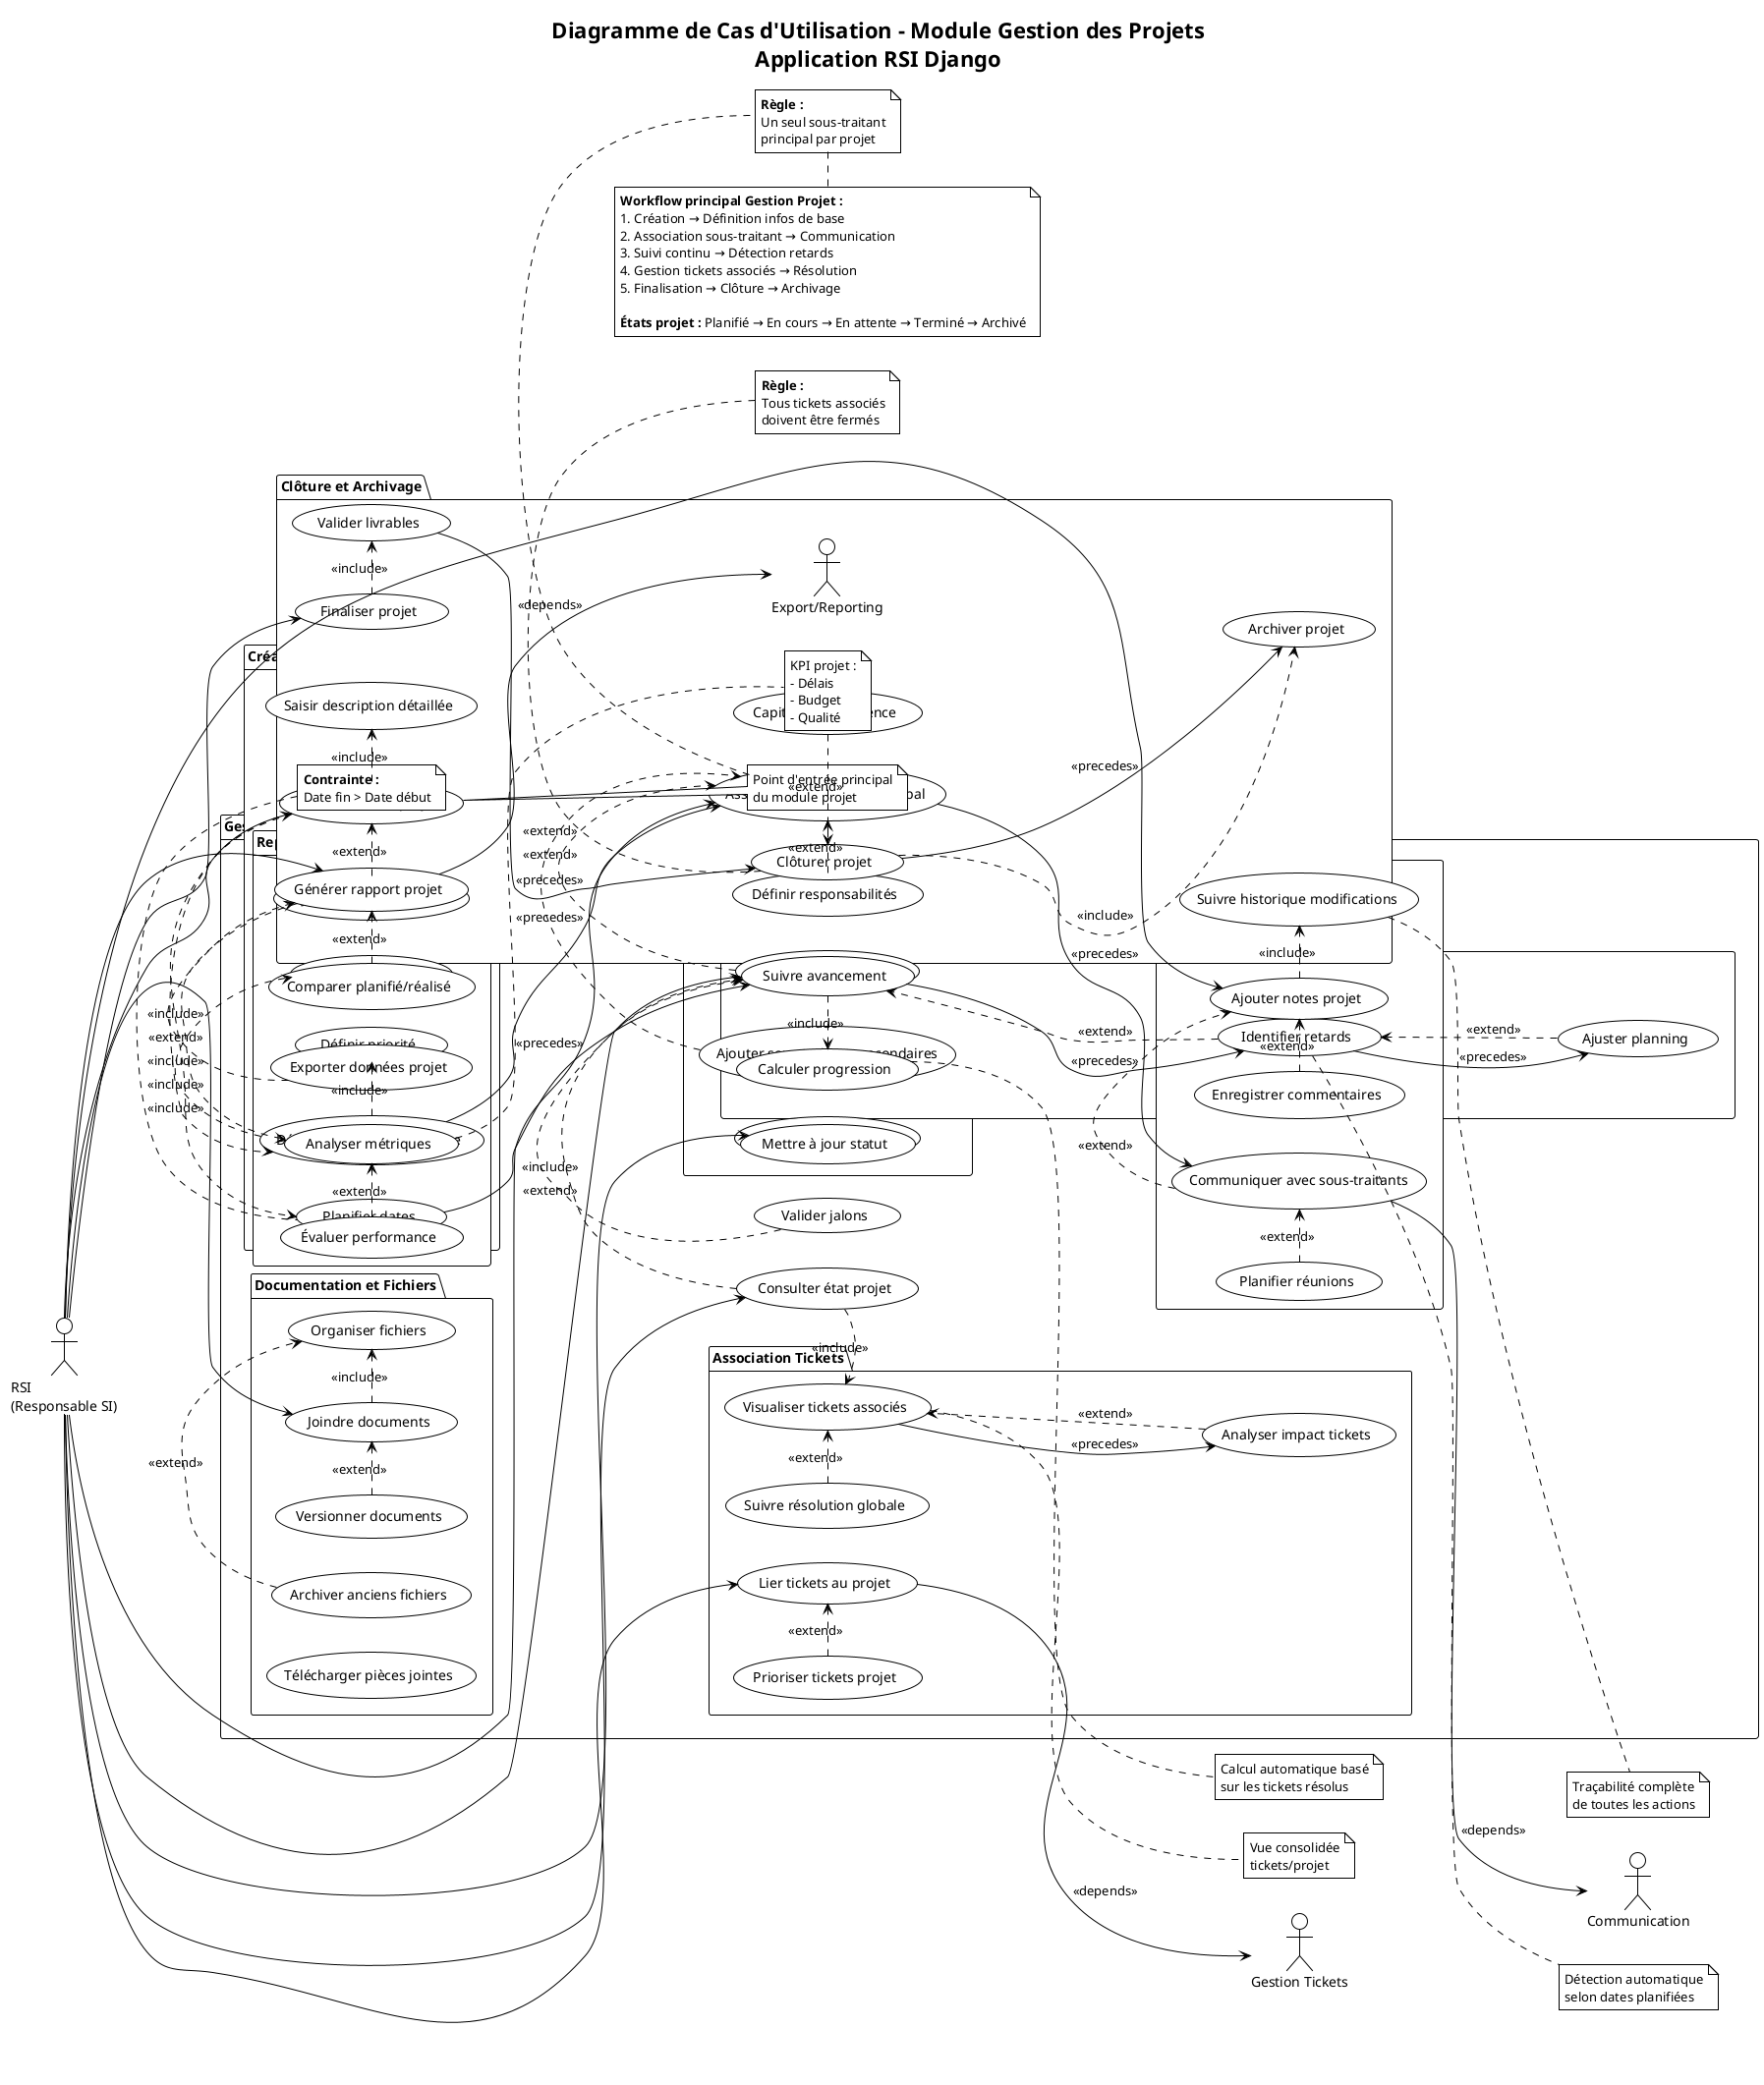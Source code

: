 @startuml
!theme plain
title Diagramme de Cas d'Utilisation - Module Gestion des Projets\nApplication RSI Django

left to right direction

actor "RSI\n(Responsable SI)" as RSI

package "Gestion des Projets" {
  
  package "Création et Initialisation" {
    usecase "Créer nouveau projet" as UC_P01
    usecase "Définir informations de base" as UC_P02
    usecase "Saisir description détaillée" as UC_P03
    usecase "Planifier dates" as UC_P04
    usecase "Définir priorité" as UC_P05
    usecase "Attribuer budget" as UC_P06
    usecase "Ajouter tags/catégories" as UC_P07
  }
  
  package "Gestion des Parties Prenantes" {
    usecase "Associer sous-traitant principal" as UC_P08
    usecase "Ajouter sous-traitants secondaires" as UC_P09
    usecase "Modifier assignations" as UC_P10
    usecase "Définir responsabilités" as UC_P11
    usecase "Gérer contacts projet" as UC_P12
  }
  
  package "Suivi et Progression" {
    usecase "Consulter état projet" as UC_P13
    usecase "Mettre à jour statut" as UC_P14
    usecase "Suivre avancement" as UC_P15
    usecase "Calculer progression" as UC_P16
    usecase "Identifier retards" as UC_P17
    usecase "Ajuster planning" as UC_P18
    usecase "Valider jalons" as UC_P19
  }
  
  package "Documentation et Fichiers" {
    usecase "Joindre documents" as UC_P20
    usecase "Organiser fichiers" as UC_P21
    usecase "Versionner documents" as UC_P22
    usecase "Télécharger pièces jointes" as UC_P23
    usecase "Archiver anciens fichiers" as UC_P24
  }
  
  package "Communication Projet" {
    usecase "Ajouter notes projet" as UC_P25
    usecase "Enregistrer commentaires" as UC_P26
    usecase "Suivre historique modifications" as UC_P27
    usecase "Communiquer avec sous-traitants" as UC_P28
    usecase "Planifier réunions" as UC_P29
  }
  
  package "Association Tickets" {
    usecase "Lier tickets au projet" as UC_P30
    usecase "Visualiser tickets associés" as UC_P31
    usecase "Analyser impact tickets" as UC_P32
    usecase "Prioriser tickets projet" as UC_P33
    usecase "Suivre résolution globale" as UC_P34
  }
  
  package "Reporting Projet" {
    usecase "Générer rapport projet" as UC_P35
    usecase "Analyser métriques" as UC_P36
    usecase "Comparer planifié/réalisé" as UC_P37
    usecase "Évaluer performance" as UC_P38
    usecase "Exporter données projet" as UC_P39
  }
  
  package "Clôture et Archivage" {
    usecase "Finaliser projet" as UC_P40
    usecase "Valider livrables" as UC_P41
    usecase "Clôturer projet" as UC_P42
    usecase "Archiver projet" as UC_P43
    usecase "Capitaliser expérience" as UC_P44
  }
}

' Relations avec l'acteur principal
RSI --> UC_P01
RSI --> UC_P08
RSI --> UC_P13
RSI --> UC_P14
RSI --> UC_P15
RSI --> UC_P20
RSI --> UC_P25
RSI --> UC_P30
RSI --> UC_P35
RSI --> UC_P40

' Relations d'inclusion (include)
UC_P01 .> UC_P02 : <<include>>
UC_P01 .> UC_P03 : <<include>>
UC_P01 .> UC_P04 : <<include>>
UC_P02 .> UC_P05 : <<include>>
UC_P02 .> UC_P06 : <<include>>
UC_P13 .> UC_P15 : <<include>>
UC_P13 .> UC_P31 : <<include>>
UC_P15 .> UC_P16 : <<include>>
UC_P20 .> UC_P21 : <<include>>
UC_P25 .> UC_P27 : <<include>>
UC_P35 .> UC_P36 : <<include>>
UC_P40 .> UC_P41 : <<include>>
UC_P42 .> UC_P43 : <<include>>

' Relations d'extension (extend)
UC_P07 .> UC_P01 : <<extend>>
UC_P09 .> UC_P08 : <<extend>>
UC_P11 .> UC_P08 : <<extend>>
UC_P12 .> UC_P08 : <<extend>>
UC_P17 .> UC_P15 : <<extend>>
UC_P18 .> UC_P17 : <<extend>>
UC_P19 .> UC_P15 : <<extend>>
UC_P22 .> UC_P20 : <<extend>>
UC_P24 .> UC_P21 : <<extend>>
UC_P26 .> UC_P25 : <<extend>>
UC_P28 .> UC_P25 : <<extend>>
UC_P29 .> UC_P28 : <<extend>>
UC_P32 .> UC_P31 : <<extend>>
UC_P33 .> UC_P30 : <<extend>>
UC_P34 .> UC_P31 : <<extend>>
UC_P37 .> UC_P35 : <<extend>>
UC_P38 .> UC_P36 : <<extend>>
UC_P39 .> UC_P35 : <<extend>>
UC_P44 .> UC_P42 : <<extend>>

' Relations de précédence
UC_P02 --> UC_P08 : <<precedes>>
UC_P04 --> UC_P15 : <<precedes>>
UC_P08 --> UC_P28 : <<precedes>>
UC_P15 --> UC_P17 : <<precedes>>
UC_P17 --> UC_P18 : <<precedes>>
UC_P31 --> UC_P32 : <<precedes>>
UC_P41 --> UC_P42 : <<precedes>>
UC_P42 --> UC_P43 : <<precedes>>

' Dépendances externes (vers autres modules)
UC_P30 --> "Gestion Tickets" : <<depends>>
UC_P28 --> "Communication" : <<depends>>
UC_P35 --> "Export/Reporting" : <<depends>>

' Notes explicatives
note right of UC_P01 : Point d'entrée principal\ndu module projet
note right of UC_P16 : Calcul automatique basé\nsur les tickets résolus
note right of UC_P17 : Détection automatique\nselon dates planifiées
note right of UC_P27 : Traçabilité complète\nde toutes les actions
note right of UC_P31 : Vue consolidée\ntickets/projet
note right of UC_P36 : KPI projet :\n- Délais\n- Budget\n- Qualité

' Contraintes et règles métier
note top of UC_P04 : **Contrainte :**\nDate fin > Date début
note top of UC_P42 : **Règle :**\nTous tickets associés\ndoivent être fermés
note bottom of UC_P08 : **Règle :**\nUn seul sous-traitant\nprincipal par projet

' Workflow principal
note bottom : **Workflow principal Gestion Projet :**\n1. Création → Définition infos de base\n2. Association sous-traitant → Communication\n3. Suivi continu → Détection retards\n4. Gestion tickets associés → Résolution\n5. Finalisation → Clôture → Archivage\n\n**États projet :** Planifié → En cours → En attente → Terminé → Archivé

@enduml